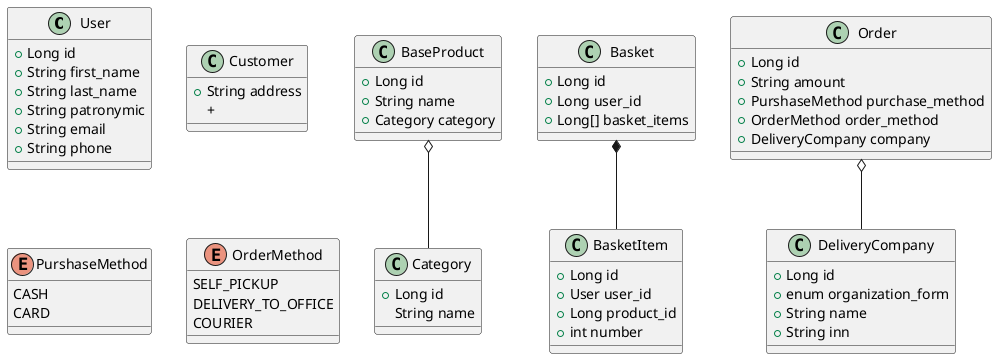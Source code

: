 ' 1 магазин-склад далее магазин
' Магазину нужно вести подсчёт
' Информационная система «Интернет-магазин», торгующий:
' ­Продуктами с доставкой заказчику

@startuml

class User {
    + Long id
    + String first_name
    + String last_name
    + String patronymic
    + String email
    + String phone
}
class Category {
    + Long id
    String name
}
class Customer {
    + String address
    + 
}
class Basket {
    + Long id
    + Long user_id
    + Long[] basket_items
}
class BasketItem {
    + Long id
    + User user_id
    + Long product_id
    + int number
}
class Order {
    + Long id
    + String amount
    + PurshaseMethod purchase_method
    + OrderMethod order_method
    + DeliveryCompany company
}
class BaseProduct {
    + Long id
    + String name
    + Category category
}
class DeliveryCompany {
    + Long id
    + enum organization_form
    + String name
    + String inn
}

enum PurshaseMethod {
    CASH
    CARD
}
enum OrderMethod {
    SELF_PICKUP
    DELIVERY_TO_OFFICE
    COURIER
}

' tight binding
Basket *-- BasketItem
Order o-- DeliveryCompany
BaseProduct o-- Category

@enduml